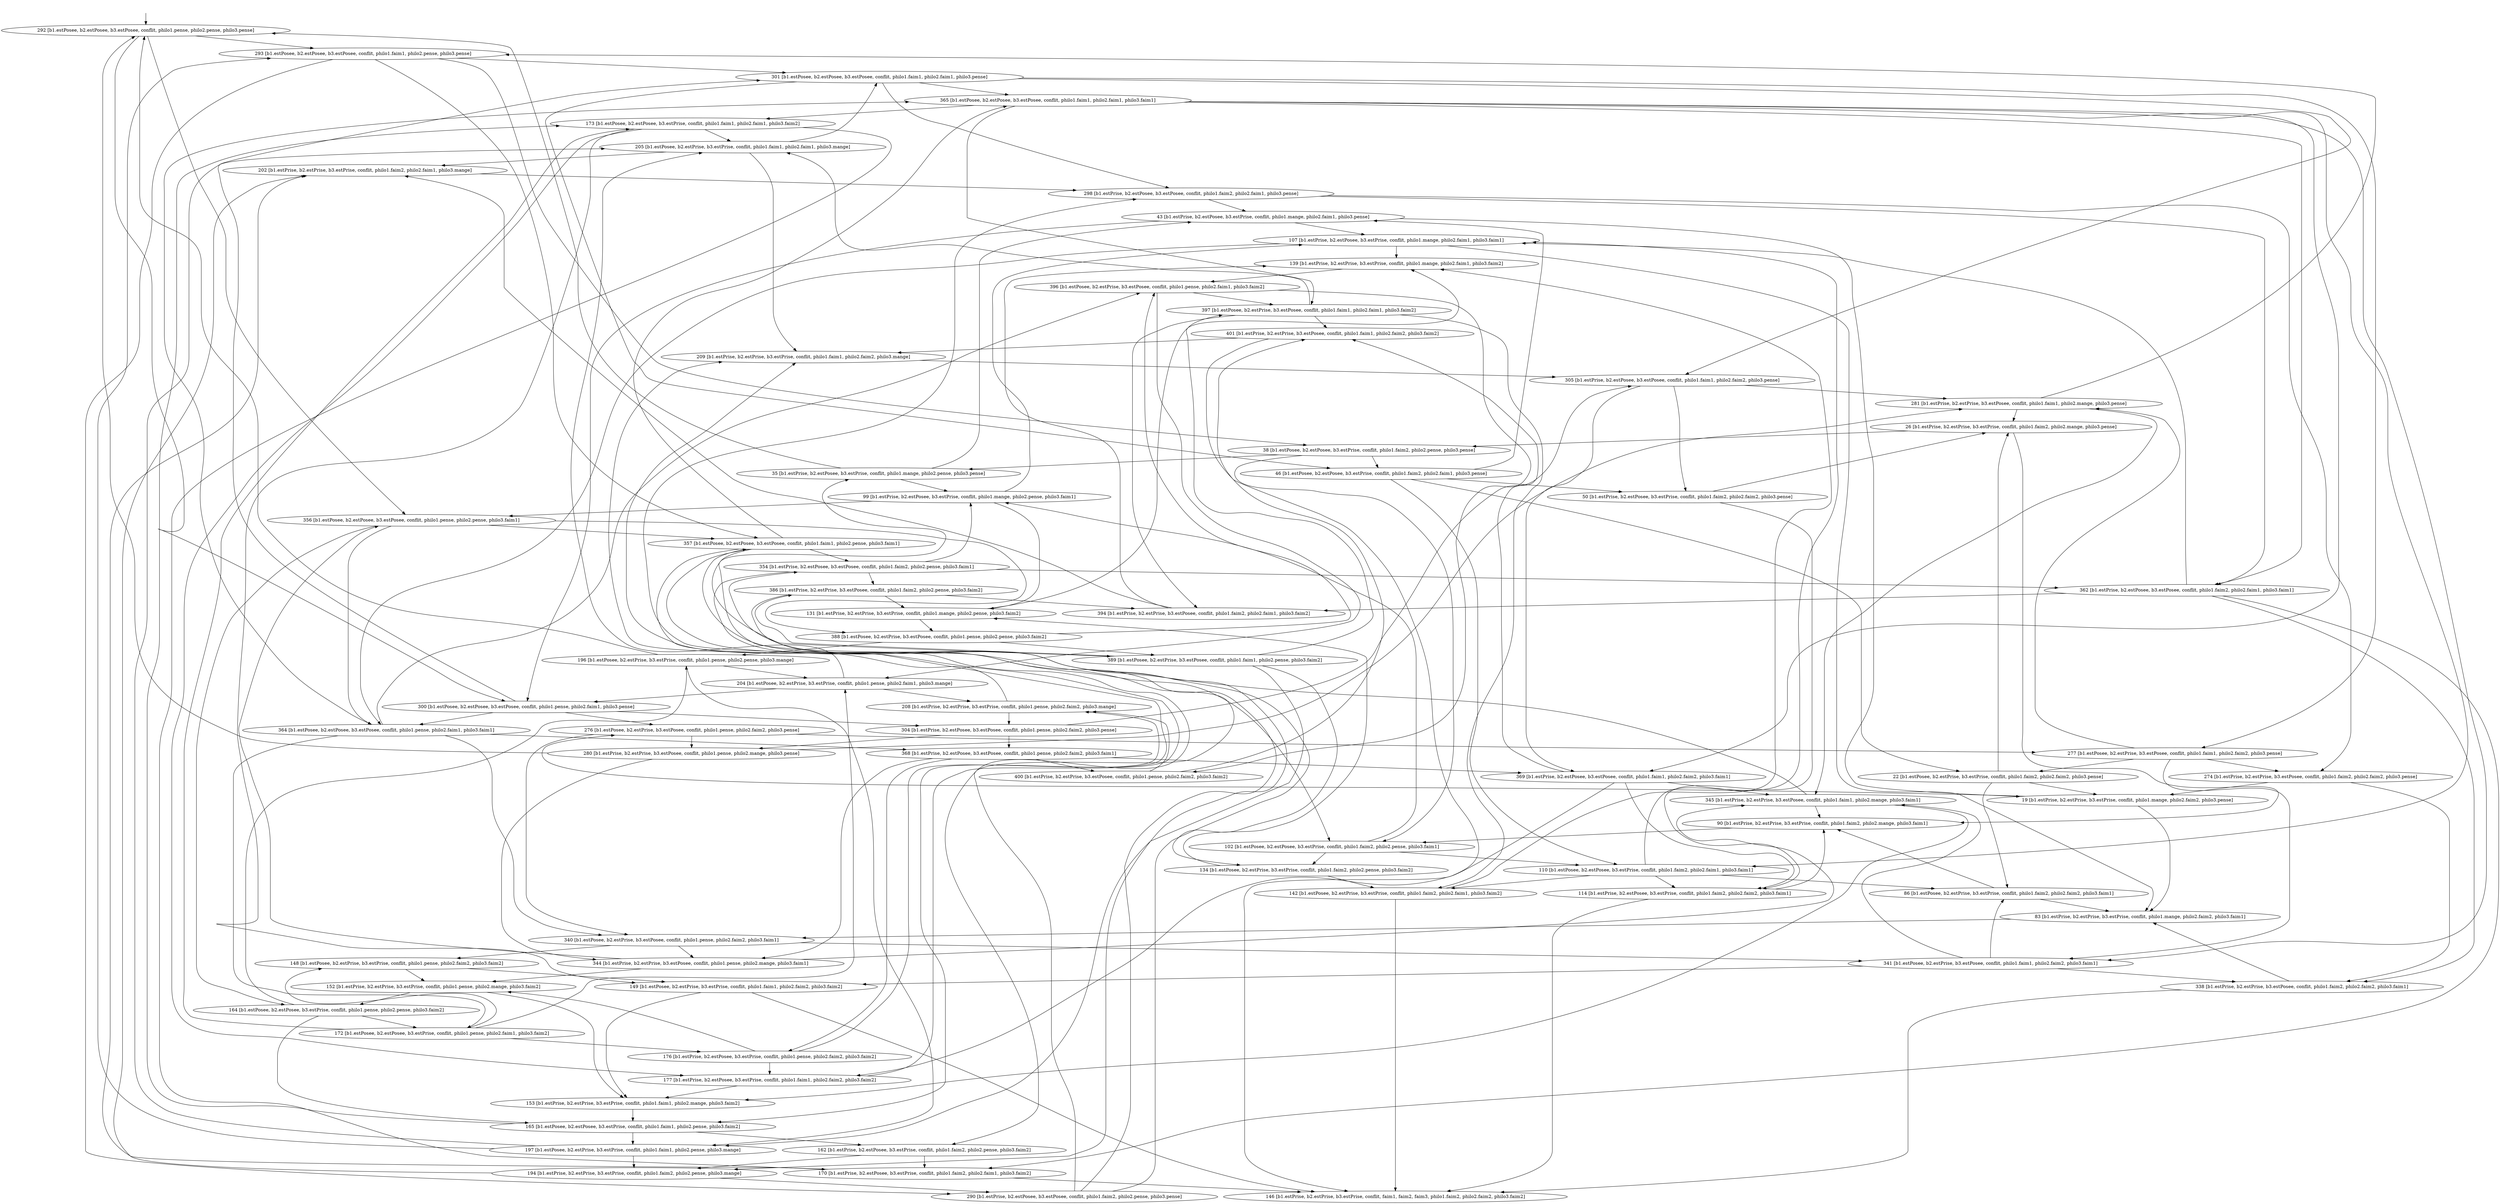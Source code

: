 digraph system {
_292[label="", shape=none ];
_292->292;
107 [label= "107 [b1.estPrise, b2.estPosee, b3.estPrise, conflit, philo1.mange, philo2.faim1, philo3.faim1]"];
43 [label= "43 [b1.estPrise, b2.estPosee, b3.estPrise, conflit, philo1.mange, philo2.faim1, philo3.pense]"];
139 [label= "139 [b1.estPrise, b2.estPrise, b3.estPrise, conflit, philo1.mange, philo2.faim1, philo3.faim2]"];
83 [label= "83 [b1.estPrise, b2.estPrise, b3.estPrise, conflit, philo1.mange, philo2.faim2, philo3.faim1]"];
19 [label= "19 [b1.estPrise, b2.estPrise, b3.estPrise, conflit, philo1.mange, philo2.faim2, philo3.pense]"];
99 [label= "99 [b1.estPrise, b2.estPosee, b3.estPrise, conflit, philo1.mange, philo2.pense, philo3.faim1]"];
35 [label= "35 [b1.estPrise, b2.estPosee, b3.estPrise, conflit, philo1.mange, philo2.pense, philo3.pense]"];
131 [label= "131 [b1.estPrise, b2.estPrise, b3.estPrise, conflit, philo1.mange, philo2.pense, philo3.faim2]"];
365 [label= "365 [b1.estPosee, b2.estPosee, b3.estPosee, conflit, philo1.faim1, philo2.faim1, philo3.faim1]"];
173 [label= "173 [b1.estPosee, b2.estPosee, b3.estPrise, conflit, philo1.faim1, philo2.faim1, philo3.faim2]"];
301 [label= "301 [b1.estPosee, b2.estPosee, b3.estPosee, conflit, philo1.faim1, philo2.faim1, philo3.pense]"];
205 [label= "205 [b1.estPosee, b2.estPrise, b3.estPrise, conflit, philo1.faim1, philo2.faim1, philo3.mange]"];
397 [label= "397 [b1.estPosee, b2.estPrise, b3.estPosee, conflit, philo1.faim1, philo2.faim1, philo3.faim2]"];
341 [label= "341 [b1.estPosee, b2.estPrise, b3.estPosee, conflit, philo1.faim1, philo2.faim2, philo3.faim1]"];
149 [label= "149 [b1.estPosee, b2.estPrise, b3.estPrise, conflit, philo1.faim1, philo2.faim2, philo3.faim2]"];
277 [label= "277 [b1.estPosee, b2.estPrise, b3.estPosee, conflit, philo1.faim1, philo2.faim2, philo3.pense]"];
357 [label= "357 [b1.estPosee, b2.estPosee, b3.estPosee, conflit, philo1.faim1, philo2.pense, philo3.faim1]"];
165 [label= "165 [b1.estPosee, b2.estPosee, b3.estPrise, conflit, philo1.faim1, philo2.pense, philo3.faim2]"];
293 [label= "293 [b1.estPosee, b2.estPosee, b3.estPosee, conflit, philo1.faim1, philo2.pense, philo3.pense]"];
197 [label= "197 [b1.estPosee, b2.estPrise, b3.estPrise, conflit, philo1.faim1, philo2.pense, philo3.mange]"];
389 [label= "389 [b1.estPosee, b2.estPrise, b3.estPosee, conflit, philo1.faim1, philo2.pense, philo3.faim2]"];
345 [label= "345 [b1.estPrise, b2.estPrise, b3.estPosee, conflit, philo1.faim1, philo2.mange, philo3.faim1]"];
153 [label= "153 [b1.estPrise, b2.estPrise, b3.estPrise, conflit, philo1.faim1, philo2.mange, philo3.faim2]"];
281 [label= "281 [b1.estPrise, b2.estPrise, b3.estPosee, conflit, philo1.faim1, philo2.mange, philo3.pense]"];
369 [label= "369 [b1.estPrise, b2.estPosee, b3.estPosee, conflit, philo1.faim1, philo2.faim2, philo3.faim1]"];
177 [label= "177 [b1.estPrise, b2.estPosee, b3.estPrise, conflit, philo1.faim1, philo2.faim2, philo3.faim2]"];
305 [label= "305 [b1.estPrise, b2.estPosee, b3.estPosee, conflit, philo1.faim1, philo2.faim2, philo3.pense]"];
209 [label= "209 [b1.estPrise, b2.estPrise, b3.estPrise, conflit, philo1.faim1, philo2.faim2, philo3.mange]"];
401 [label= "401 [b1.estPrise, b2.estPrise, b3.estPosee, conflit, philo1.faim1, philo2.faim2, philo3.faim2]"];
110 [label= "110 [b1.estPosee, b2.estPosee, b3.estPrise, conflit, philo1.faim2, philo2.faim1, philo3.faim1]"];
46 [label= "46 [b1.estPosee, b2.estPosee, b3.estPrise, conflit, philo1.faim2, philo2.faim1, philo3.pense]"];
142 [label= "142 [b1.estPosee, b2.estPrise, b3.estPrise, conflit, philo1.faim2, philo2.faim1, philo3.faim2]"];
86 [label= "86 [b1.estPosee, b2.estPrise, b3.estPrise, conflit, philo1.faim2, philo2.faim2, philo3.faim1]"];
22 [label= "22 [b1.estPosee, b2.estPrise, b3.estPrise, conflit, philo1.faim2, philo2.faim2, philo3.pense]"];
102 [label= "102 [b1.estPosee, b2.estPosee, b3.estPrise, conflit, philo1.faim2, philo2.pense, philo3.faim1]"];
38 [label= "38 [b1.estPosee, b2.estPosee, b3.estPrise, conflit, philo1.faim2, philo2.pense, philo3.pense]"];
134 [label= "134 [b1.estPosee, b2.estPrise, b3.estPrise, conflit, philo1.faim2, philo2.pense, philo3.faim2]"];
90 [label= "90 [b1.estPrise, b2.estPrise, b3.estPrise, conflit, philo1.faim2, philo2.mange, philo3.faim1]"];
26 [label= "26 [b1.estPrise, b2.estPrise, b3.estPrise, conflit, philo1.faim2, philo2.mange, philo3.pense]"];
362 [label= "362 [b1.estPrise, b2.estPosee, b3.estPosee, conflit, philo1.faim2, philo2.faim1, philo3.faim1]"];
170 [label= "170 [b1.estPrise, b2.estPosee, b3.estPrise, conflit, philo1.faim2, philo2.faim1, philo3.faim2]"];
298 [label= "298 [b1.estPrise, b2.estPosee, b3.estPosee, conflit, philo1.faim2, philo2.faim1, philo3.pense]"];
202 [label= "202 [b1.estPrise, b2.estPrise, b3.estPrise, conflit, philo1.faim2, philo2.faim1, philo3.mange]"];
394 [label= "394 [b1.estPrise, b2.estPrise, b3.estPosee, conflit, philo1.faim2, philo2.faim1, philo3.faim2]"];
114 [label= "114 [b1.estPrise, b2.estPosee, b3.estPrise, conflit, philo1.faim2, philo2.faim2, philo3.faim1]"];
50 [label= "50 [b1.estPrise, b2.estPosee, b3.estPrise, conflit, philo1.faim2, philo2.faim2, philo3.pense]"];
338 [label= "338 [b1.estPrise, b2.estPrise, b3.estPosee, conflit, philo1.faim2, philo2.faim2, philo3.faim1]"];
146 [label= "146 [b1.estPrise, b2.estPrise, b3.estPrise, conflit, faim1, faim2, faim3, philo1.faim2, philo2.faim2, philo3.faim2]"];
274 [label= "274 [b1.estPrise, b2.estPrise, b3.estPosee, conflit, philo1.faim2, philo2.faim2, philo3.pense]"];
354 [label= "354 [b1.estPrise, b2.estPosee, b3.estPosee, conflit, philo1.faim2, philo2.pense, philo3.faim1]"];
162 [label= "162 [b1.estPrise, b2.estPosee, b3.estPrise, conflit, philo1.faim2, philo2.pense, philo3.faim2]"];
290 [label= "290 [b1.estPrise, b2.estPosee, b3.estPosee, conflit, philo1.faim2, philo2.pense, philo3.pense]"];
194 [label= "194 [b1.estPrise, b2.estPrise, b3.estPrise, conflit, philo1.faim2, philo2.pense, philo3.mange]"];
386 [label= "386 [b1.estPrise, b2.estPrise, b3.estPosee, conflit, philo1.faim2, philo2.pense, philo3.faim2]"];
364 [label= "364 [b1.estPosee, b2.estPosee, b3.estPosee, conflit, philo1.pense, philo2.faim1, philo3.faim1]"];
172 [label= "172 [b1.estPosee, b2.estPosee, b3.estPrise, conflit, philo1.pense, philo2.faim1, philo3.faim2]"];
300 [label= "300 [b1.estPosee, b2.estPosee, b3.estPosee, conflit, philo1.pense, philo2.faim1, philo3.pense]"];
204 [label= "204 [b1.estPosee, b2.estPrise, b3.estPrise, conflit, philo1.pense, philo2.faim1, philo3.mange]"];
396 [label= "396 [b1.estPosee, b2.estPrise, b3.estPosee, conflit, philo1.pense, philo2.faim1, philo3.faim2]"];
340 [label= "340 [b1.estPosee, b2.estPrise, b3.estPosee, conflit, philo1.pense, philo2.faim2, philo3.faim1]"];
148 [label= "148 [b1.estPosee, b2.estPrise, b3.estPrise, conflit, philo1.pense, philo2.faim2, philo3.faim2]"];
276 [label= "276 [b1.estPosee, b2.estPrise, b3.estPosee, conflit, philo1.pense, philo2.faim2, philo3.pense]"];
356 [label= "356 [b1.estPosee, b2.estPosee, b3.estPosee, conflit, philo1.pense, philo2.pense, philo3.faim1]"];
164 [label= "164 [b1.estPosee, b2.estPosee, b3.estPrise, conflit, philo1.pense, philo2.pense, philo3.faim2]"];
292 [label= "292 [b1.estPosee, b2.estPosee, b3.estPosee, conflit, philo1.pense, philo2.pense, philo3.pense]"];
196 [label= "196 [b1.estPosee, b2.estPrise, b3.estPrise, conflit, philo1.pense, philo2.pense, philo3.mange]"];
388 [label= "388 [b1.estPosee, b2.estPrise, b3.estPosee, conflit, philo1.pense, philo2.pense, philo3.faim2]"];
344 [label= "344 [b1.estPrise, b2.estPrise, b3.estPosee, conflit, philo1.pense, philo2.mange, philo3.faim1]"];
152 [label= "152 [b1.estPrise, b2.estPrise, b3.estPrise, conflit, philo1.pense, philo2.mange, philo3.faim2]"];
280 [label= "280 [b1.estPrise, b2.estPrise, b3.estPosee, conflit, philo1.pense, philo2.mange, philo3.pense]"];
368 [label= "368 [b1.estPrise, b2.estPosee, b3.estPosee, conflit, philo1.pense, philo2.faim2, philo3.faim1]"];
176 [label= "176 [b1.estPrise, b2.estPosee, b3.estPrise, conflit, philo1.pense, philo2.faim2, philo3.faim2]"];
304 [label= "304 [b1.estPrise, b2.estPosee, b3.estPosee, conflit, philo1.pense, philo2.faim2, philo3.pense]"];
208 [label= "208 [b1.estPrise, b2.estPrise, b3.estPrise, conflit, philo1.pense, philo2.faim2, philo3.mange]"];
400 [label= "400 [b1.estPrise, b2.estPrise, b3.estPosee, conflit, philo1.pense, philo2.faim2, philo3.faim2]"];
43->107 [label= ""];
107->139 [label= ""];
107->83 [label= ""];
43->19 [label= ""];
99->107 [label= ""];
35->43 [label= ""];
131->139 [label= ""];
19->83 [label= ""];
35->99 [label= ""];
99->131 [label= ""];
365->173 [label= ""];
301->365 [label= ""];
365->397 [label= ""];
173->205 [label= ""];
205->301 [label= ""];
397->205 [label= ""];
365->341 [label= ""];
173->149 [label= ""];
301->277 [label= ""];
357->365 [label= ""];
165->173 [label= ""];
293->301 [label= ""];
197->205 [label= ""];
389->397 [label= ""];
341->149 [label= ""];
277->341 [label= ""];
357->165 [label= ""];
293->357 [label= ""];
357->389 [label= ""];
165->197 [label= ""];
197->293 [label= ""];
389->197 [label= ""];
365->369 [label= ""];
173->177 [label= ""];
301->305 [label= ""];
205->209 [label= ""];
397->401 [label= ""];
341->345 [label= ""];
149->153 [label= ""];
277->281 [label= ""];
345->357 [label= ""];
153->165 [label= ""];
281->293 [label= ""];
345->153 [label= ""];
281->345 [label= ""];
369->345 [label= ""];
177->153 [label= ""];
305->281 [label= ""];
369->177 [label= ""];
305->369 [label= ""];
369->401 [label= ""];
177->209 [label= ""];
209->305 [label= ""];
401->209 [label= ""];
107->364 [label= ""];
43->300 [label= ""];
139->396 [label= ""];
83->340 [label= ""];
19->276 [label= ""];
99->356 [label= ""];
35->292 [label= ""];
131->388 [label= ""];
365->110 [label= ""];
301->46 [label= ""];
397->142 [label= ""];
341->86 [label= ""];
277->22 [label= ""];
357->102 [label= ""];
293->38 [label= ""];
389->134 [label= ""];
365->362 [label= ""];
173->170 [label= ""];
301->298 [label= ""];
205->202 [label= ""];
397->394 [label= ""];
341->338 [label= ""];
149->146 [label= ""];
277->274 [label= ""];
357->354 [label= ""];
165->162 [label= ""];
293->290 [label= ""];
197->194 [label= ""];
389->386 [label= ""];
345->90 [label= ""];
281->26 [label= ""];
369->114 [label= ""];
305->50 [label= ""];
401->146 [label= ""];
110->107 [label= ""];
46->43 [label= ""];
142->139 [label= ""];
86->83 [label= ""];
22->19 [label= ""];
102->99 [label= ""];
38->35 [label= ""];
134->131 [label= ""];
362->107 [label= ""];
298->43 [label= ""];
394->139 [label= ""];
338->83 [label= ""];
274->19 [label= ""];
354->99 [label= ""];
290->35 [label= ""];
386->131 [label= ""];
364->365 [label= ""];
172->173 [label= ""];
300->301 [label= ""];
204->205 [label= ""];
396->397 [label= ""];
340->341 [label= ""];
148->149 [label= ""];
276->277 [label= ""];
356->357 [label= ""];
164->165 [label= ""];
292->293 [label= ""];
196->197 [label= ""];
388->389 [label= ""];
344->345 [label= ""];
152->153 [label= ""];
280->281 [label= ""];
368->369 [label= ""];
176->177 [label= ""];
304->305 [label= ""];
208->209 [label= ""];
400->401 [label= ""];
46->110 [label= ""];
110->142 [label= ""];
110->86 [label= ""];
46->22 [label= ""];
102->110 [label= ""];
38->46 [label= ""];
134->142 [label= ""];
22->86 [label= ""];
38->102 [label= ""];
102->134 [label= ""];
110->114 [label= ""];
46->50 [label= ""];
142->146 [label= ""];
86->90 [label= ""];
22->26 [label= ""];
90->102 [label= ""];
26->38 [label= ""];
26->90 [label= ""];
362->170 [label= ""];
298->362 [label= ""];
362->394 [label= ""];
170->202 [label= ""];
202->298 [label= ""];
394->202 [label= ""];
362->338 [label= ""];
170->146 [label= ""];
298->274 [label= ""];
114->90 [label= ""];
50->26 [label= ""];
354->362 [label= ""];
162->170 [label= ""];
290->298 [label= ""];
194->202 [label= ""];
386->394 [label= ""];
50->114 [label= ""];
114->146 [label= ""];
338->146 [label= ""];
274->338 [label= ""];
354->162 [label= ""];
290->354 [label= ""];
354->386 [label= ""];
162->194 [label= ""];
194->290 [label= ""];
386->194 [label= ""];
364->172 [label= ""];
300->364 [label= ""];
364->396 [label= ""];
172->204 [label= ""];
204->300 [label= ""];
396->204 [label= ""];
364->340 [label= ""];
172->148 [label= ""];
300->276 [label= ""];
356->364 [label= ""];
164->172 [label= ""];
292->300 [label= ""];
196->204 [label= ""];
388->396 [label= ""];
340->148 [label= ""];
276->340 [label= ""];
356->164 [label= ""];
292->356 [label= ""];
356->388 [label= ""];
164->196 [label= ""];
196->292 [label= ""];
388->196 [label= ""];
364->368 [label= ""];
172->176 [label= ""];
300->304 [label= ""];
204->208 [label= ""];
396->400 [label= ""];
340->344 [label= ""];
148->152 [label= ""];
276->280 [label= ""];
344->356 [label= ""];
152->164 [label= ""];
280->292 [label= ""];
344->152 [label= ""];
280->344 [label= ""];
368->344 [label= ""];
176->152 [label= ""];
304->280 [label= ""];
368->176 [label= ""];
304->368 [label= ""];
368->400 [label= ""];
176->208 [label= ""];
208->304 [label= ""];
400->208 [label= ""];
}
